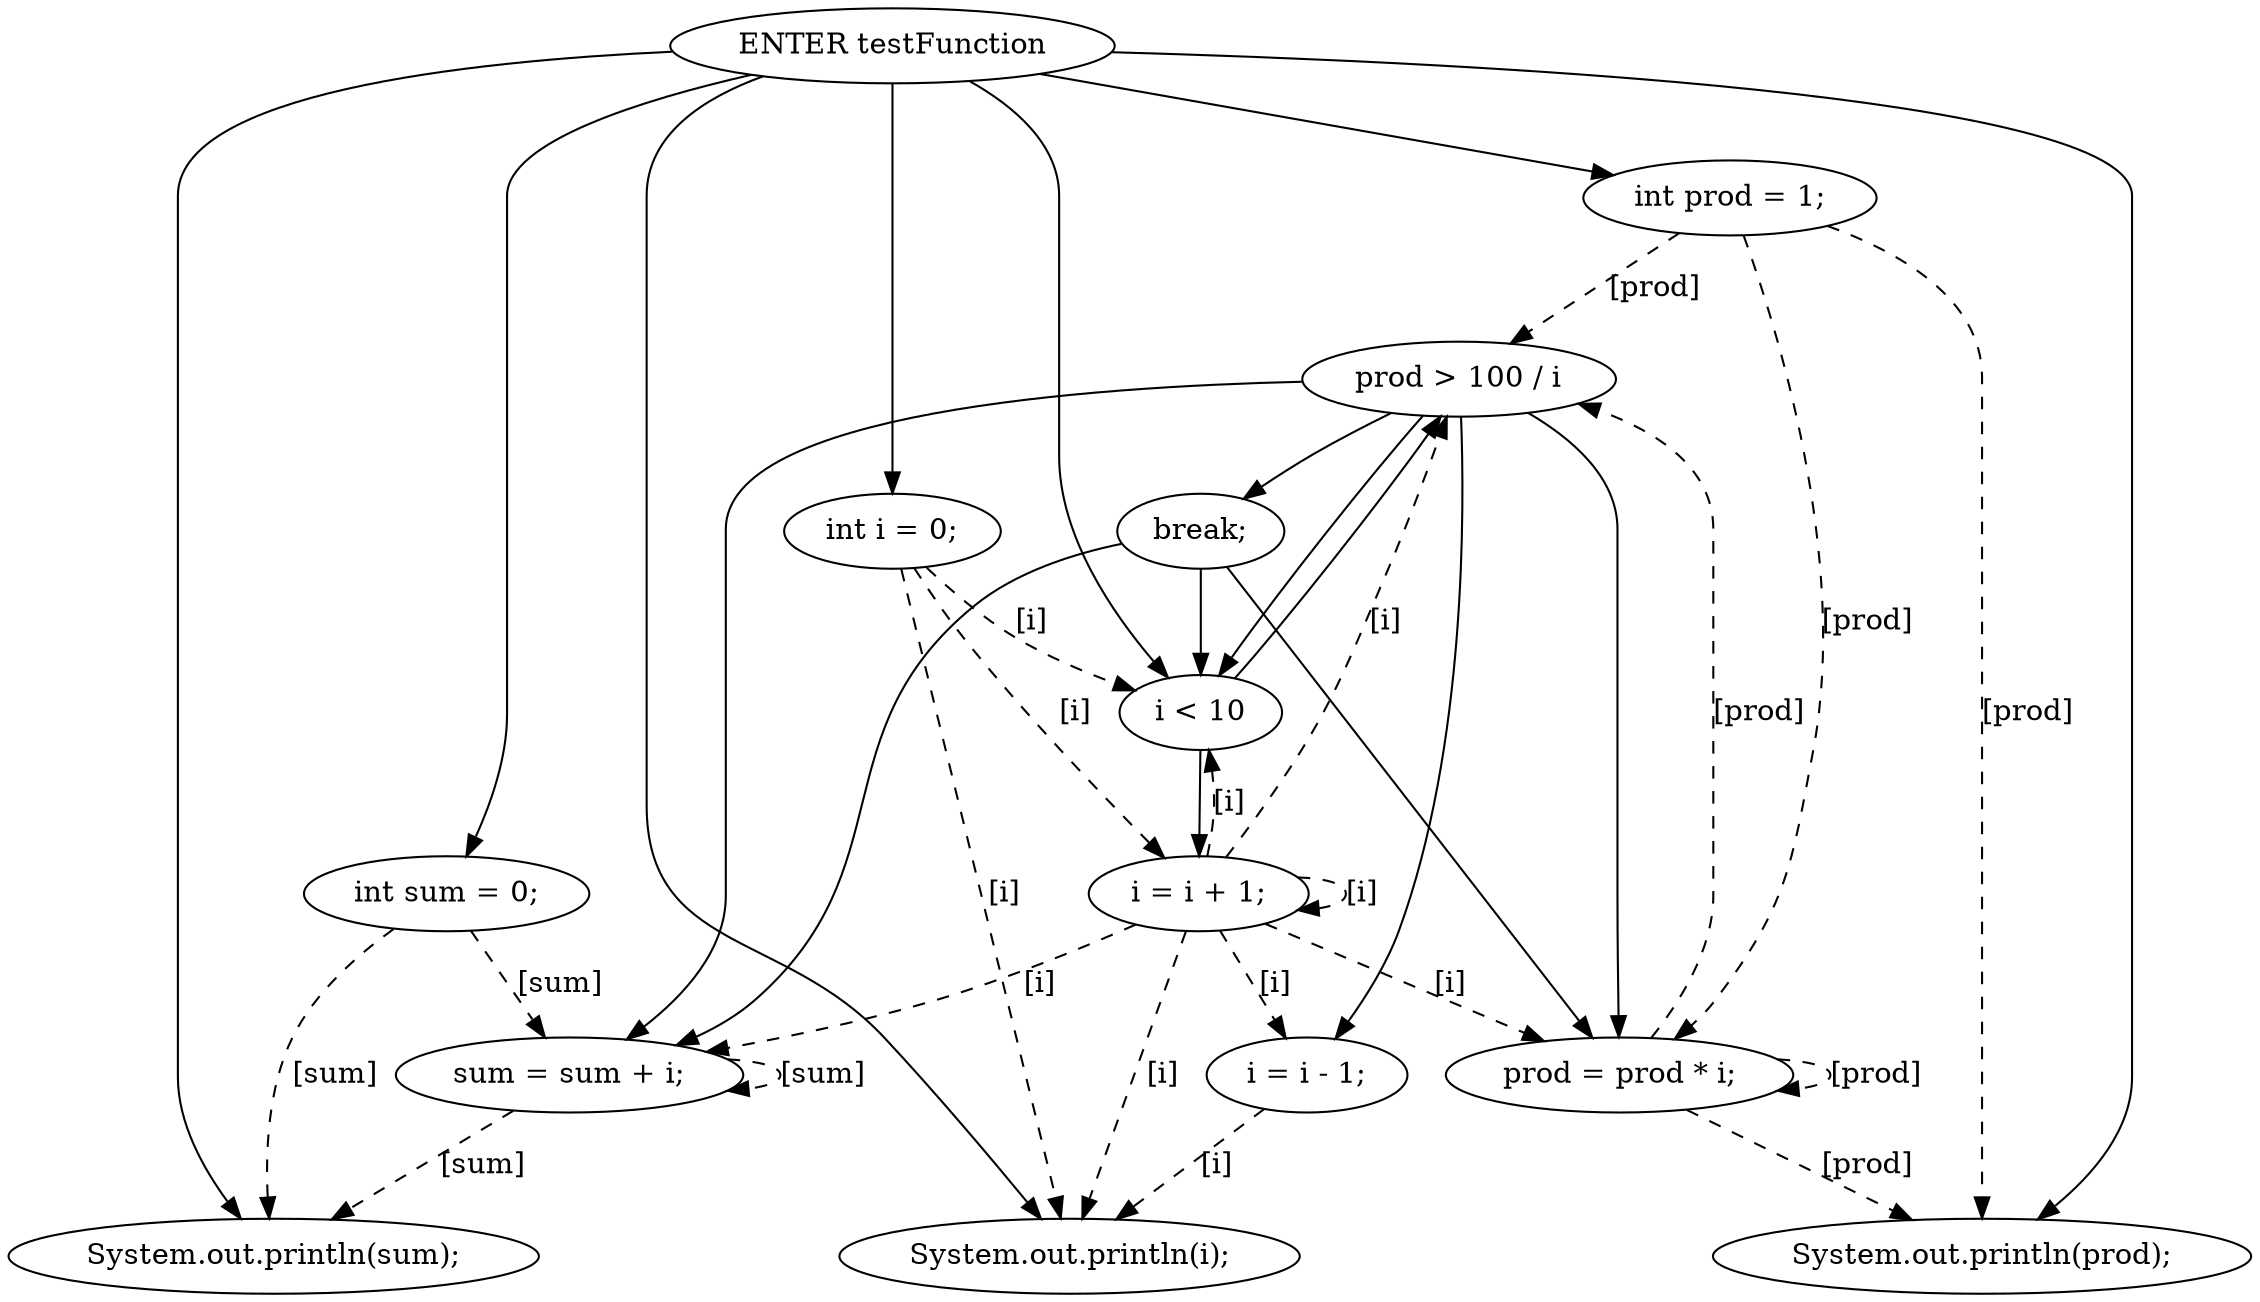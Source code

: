 digraph G {
  0 [ label="ENTER testFunction" ];
  2 [ label="int sum = 0;" ];
  3 [ label="int prod = 1;" ];
  4 [ label="int i = 0;" ];
  5 [ label="i < 10" ];
  6 [ label="i = i + 1;" ];
  7 [ label="prod > 100 / i" ];
  8 [ label="i = i - 1;" ];
  9 [ label="break;" ];
  10 [ label="sum = sum + i;" ];
  11 [ label="prod = prod * i;" ];
  12 [ label="System.out.println(i);" ];
  13 [ label="System.out.println(sum);" ];
  14 [ label="System.out.println(prod);" ];
  4 -> 5 [ style="dashed" label="[i]" ];
  6 -> 5 [ style="dashed" label="[i]" ];
  4 -> 6 [ style="dashed" label="[i]" ];
  6 -> 6 [ style="dashed" label="[i]" ];
  6 -> 7 [ style="dashed" label="[i]" ];
  3 -> 7 [ style="dashed" label="[prod]" ];
  11 -> 7 [ style="dashed" label="[prod]" ];
  6 -> 8 [ style="dashed" label="[i]" ];
  6 -> 10 [ style="dashed" label="[i]" ];
  2 -> 10 [ style="dashed" label="[sum]" ];
  10 -> 10 [ style="dashed" label="[sum]" ];
  6 -> 11 [ style="dashed" label="[i]" ];
  3 -> 11 [ style="dashed" label="[prod]" ];
  11 -> 11 [ style="dashed" label="[prod]" ];
  4 -> 12 [ style="dashed" label="[i]" ];
  6 -> 12 [ style="dashed" label="[i]" ];
  8 -> 12 [ style="dashed" label="[i]" ];
  2 -> 13 [ style="dashed" label="[sum]" ];
  10 -> 13 [ style="dashed" label="[sum]" ];
  3 -> 14 [ style="dashed" label="[prod]" ];
  11 -> 14 [ style="dashed" label="[prod]" ];
  0 -> 2 [ ];
  0 -> 3 [ ];
  0 -> 4 [ ];
  0 -> 5 [ ];
  0 -> 12 [ ];
  0 -> 13 [ ];
  0 -> 14 [ ];
  5 -> 6 [ ];
  5 -> 7 [ ];
  7 -> 8 [ ];
  7 -> 9 [ ];
  9 -> 10 [ ];
  9 -> 11 [ ];
  9 -> 5 [ ];
  7 -> 10 [ ];
  7 -> 11 [ ];
  7 -> 5 [ ];
}
